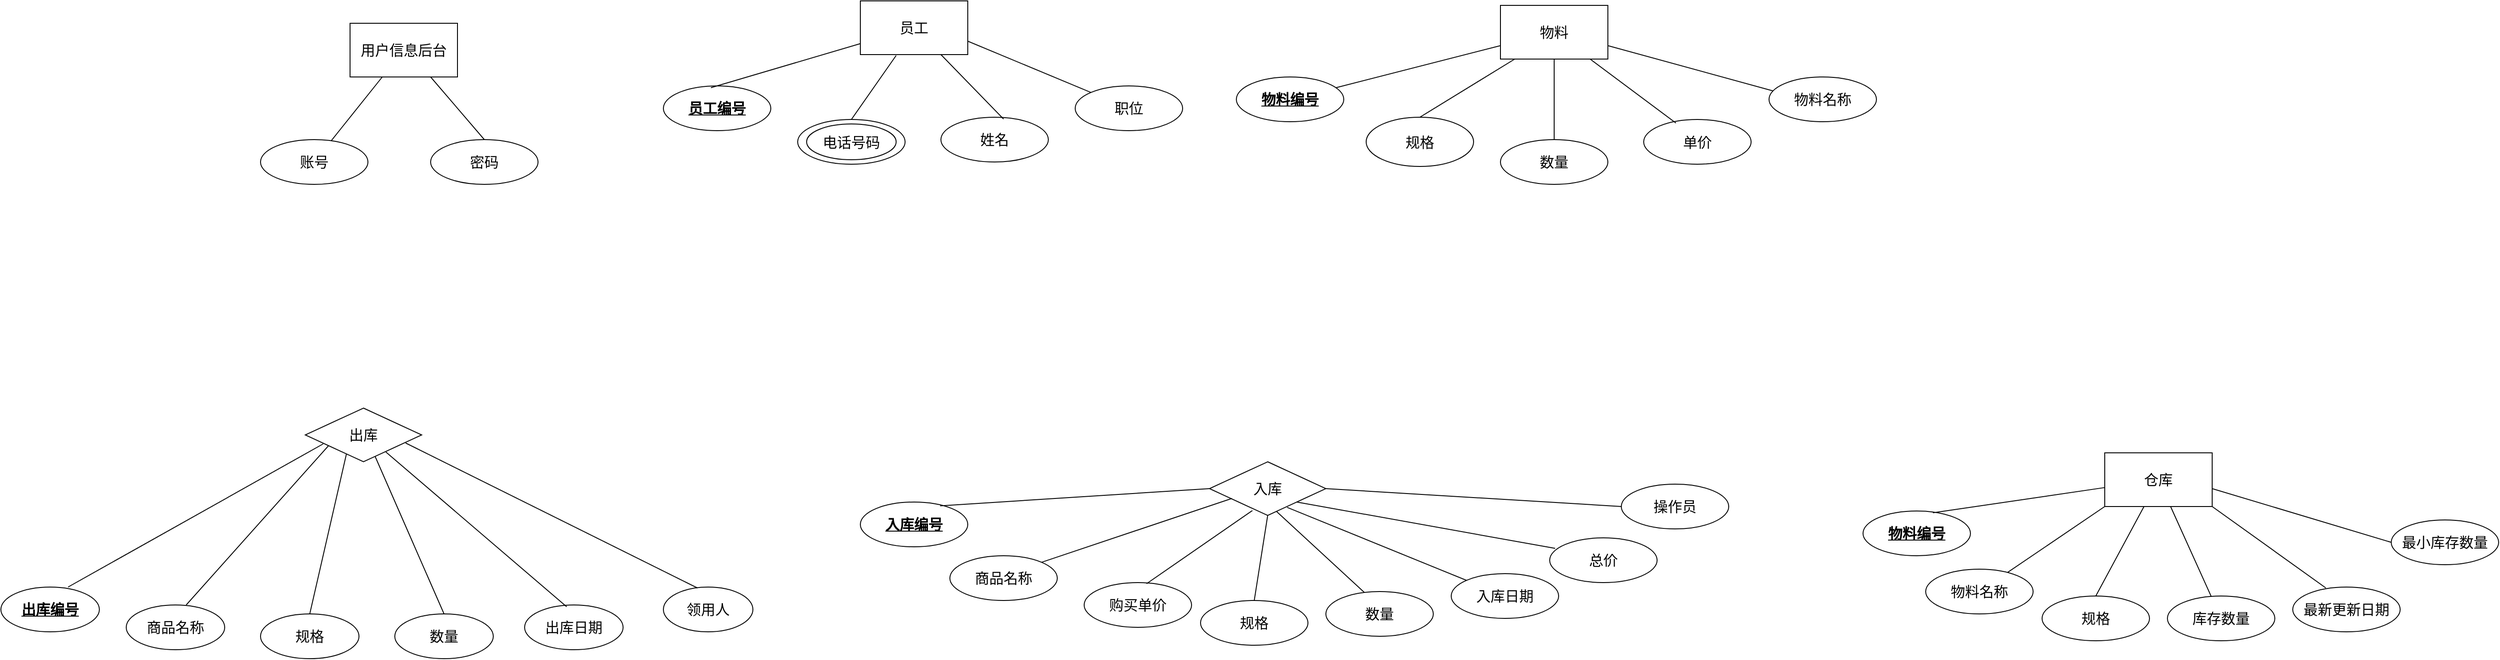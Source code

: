 <mxfile version="14.4.8" type="github">
  <diagram id="3x-6C-0-K-5pdHILHHV8" name="Page-1">
    <mxGraphModel dx="4724" dy="752" grid="1" gridSize="10" guides="1" tooltips="1" connect="1" arrows="1" fold="1" page="1" pageScale="1" pageWidth="3300" pageHeight="4681" math="0" shadow="0">
      <root>
        <mxCell id="0" />
        <mxCell id="1" parent="0" />
        <mxCell id="z2U0kG40jGPZimGbsGk0-105" value="物料" style="rounded=0;whiteSpace=wrap;html=1;fontSize=16;fontStyle=0" vertex="1" parent="1">
          <mxGeometry x="1415" y="200" width="120" height="60" as="geometry" />
        </mxCell>
        <mxCell id="z2U0kG40jGPZimGbsGk0-106" value="" style="endArrow=none;html=1;exitX=0;exitY=0.75;exitDx=0;exitDy=0;fontSize=16;fontStyle=0;" edge="1" source="z2U0kG40jGPZimGbsGk0-105" target="z2U0kG40jGPZimGbsGk0-107" parent="1">
          <mxGeometry width="50" height="50" relative="1" as="geometry">
            <mxPoint x="1425" y="180" as="sourcePoint" />
            <mxPoint x="1605" y="190" as="targetPoint" />
          </mxGeometry>
        </mxCell>
        <mxCell id="z2U0kG40jGPZimGbsGk0-107" value="物料编号" style="ellipse;whiteSpace=wrap;html=1;fontStyle=5;fontSize=16;" vertex="1" parent="1">
          <mxGeometry x="1120" y="280" width="120" height="50" as="geometry" />
        </mxCell>
        <mxCell id="z2U0kG40jGPZimGbsGk0-108" value="" style="endArrow=none;html=1;exitX=1;exitY=0.75;exitDx=0;exitDy=0;fontSize=16;fontStyle=0;entryX=0.05;entryY=0.32;entryDx=0;entryDy=0;entryPerimeter=0;" edge="1" source="z2U0kG40jGPZimGbsGk0-105" target="z2U0kG40jGPZimGbsGk0-109" parent="1">
          <mxGeometry width="50" height="50" relative="1" as="geometry">
            <mxPoint x="1565" y="320" as="sourcePoint" />
            <mxPoint x="1710" y="300" as="targetPoint" />
          </mxGeometry>
        </mxCell>
        <mxCell id="z2U0kG40jGPZimGbsGk0-109" value="物料名称" style="ellipse;whiteSpace=wrap;html=1;fontSize=16;fontStyle=0" vertex="1" parent="1">
          <mxGeometry x="1715" y="280" width="120" height="50" as="geometry" />
        </mxCell>
        <mxCell id="z2U0kG40jGPZimGbsGk0-110" value="单价" style="ellipse;whiteSpace=wrap;html=1;fontSize=16;fontStyle=0" vertex="1" parent="1">
          <mxGeometry x="1575" y="327.5" width="120" height="50" as="geometry" />
        </mxCell>
        <mxCell id="z2U0kG40jGPZimGbsGk0-111" value="" style="endArrow=none;html=1;entryX=0.3;entryY=0.08;entryDx=0;entryDy=0;fontSize=16;fontStyle=0;entryPerimeter=0;" edge="1" source="z2U0kG40jGPZimGbsGk0-105" target="z2U0kG40jGPZimGbsGk0-110" parent="1">
          <mxGeometry width="50" height="50" relative="1" as="geometry">
            <mxPoint x="1525" y="350" as="sourcePoint" />
            <mxPoint x="1585" y="340" as="targetPoint" />
          </mxGeometry>
        </mxCell>
        <mxCell id="z2U0kG40jGPZimGbsGk0-112" value="规格" style="ellipse;whiteSpace=wrap;html=1;fontSize=16;fontStyle=0" vertex="1" parent="1">
          <mxGeometry x="1265" y="325" width="120" height="55" as="geometry" />
        </mxCell>
        <mxCell id="z2U0kG40jGPZimGbsGk0-113" value="" style="endArrow=none;html=1;exitX=0.133;exitY=1;exitDx=0;exitDy=0;entryX=0.5;entryY=0;entryDx=0;entryDy=0;fontSize=16;fontStyle=0;exitPerimeter=0;" edge="1" source="z2U0kG40jGPZimGbsGk0-105" target="z2U0kG40jGPZimGbsGk0-112" parent="1">
          <mxGeometry width="50" height="50" relative="1" as="geometry">
            <mxPoint x="1445" y="420" as="sourcePoint" />
            <mxPoint x="1585" y="410" as="targetPoint" />
          </mxGeometry>
        </mxCell>
        <mxCell id="z2U0kG40jGPZimGbsGk0-114" value="数量" style="ellipse;whiteSpace=wrap;html=1;fontSize=16;fontStyle=0" vertex="1" parent="1">
          <mxGeometry x="1415" y="350" width="120" height="50" as="geometry" />
        </mxCell>
        <mxCell id="z2U0kG40jGPZimGbsGk0-115" value="" style="endArrow=none;html=1;exitX=0.5;exitY=1;exitDx=0;exitDy=0;fontSize=16;fontStyle=0;entryX=0.5;entryY=0;entryDx=0;entryDy=0;" edge="1" source="z2U0kG40jGPZimGbsGk0-105" parent="1" target="z2U0kG40jGPZimGbsGk0-114">
          <mxGeometry width="50" height="50" relative="1" as="geometry">
            <mxPoint x="1515" y="190" as="sourcePoint" />
            <mxPoint x="1365" y="150" as="targetPoint" />
          </mxGeometry>
        </mxCell>
        <mxCell id="z2U0kG40jGPZimGbsGk0-116" value="员工" style="rounded=0;whiteSpace=wrap;html=1;fontSize=16;fontStyle=0" vertex="1" parent="1">
          <mxGeometry x="700" y="195" width="120" height="60" as="geometry" />
        </mxCell>
        <mxCell id="z2U0kG40jGPZimGbsGk0-119" value="" style="ellipse;whiteSpace=wrap;html=1;fontSize=16;fontStyle=0" vertex="1" parent="1">
          <mxGeometry x="630" y="327.5" width="120" height="50" as="geometry" />
        </mxCell>
        <mxCell id="z2U0kG40jGPZimGbsGk0-120" value="姓名" style="ellipse;whiteSpace=wrap;html=1;fontSize=16;fontStyle=0" vertex="1" parent="1">
          <mxGeometry x="790" y="325" width="120" height="50" as="geometry" />
        </mxCell>
        <mxCell id="z2U0kG40jGPZimGbsGk0-121" value="职位" style="ellipse;whiteSpace=wrap;html=1;fontSize=16;fontStyle=0" vertex="1" parent="1">
          <mxGeometry x="940" y="290" width="120" height="50" as="geometry" />
        </mxCell>
        <mxCell id="z2U0kG40jGPZimGbsGk0-122" value="&lt;u style=&quot;font-size: 16px;&quot;&gt;员工编号&lt;/u&gt;" style="ellipse;whiteSpace=wrap;html=1;fontSize=16;fontStyle=1" vertex="1" parent="1">
          <mxGeometry x="480" y="290" width="120" height="50" as="geometry" />
        </mxCell>
        <mxCell id="z2U0kG40jGPZimGbsGk0-123" value="电话号码" style="ellipse;whiteSpace=wrap;html=1;fontSize=16;fontStyle=0" vertex="1" parent="1">
          <mxGeometry x="640" y="332.5" width="100" height="40" as="geometry" />
        </mxCell>
        <mxCell id="z2U0kG40jGPZimGbsGk0-124" value="" style="endArrow=none;html=1;entryX=0.442;entryY=0.04;entryDx=0;entryDy=0;fontSize=16;fontStyle=0;entryPerimeter=0;" edge="1" source="z2U0kG40jGPZimGbsGk0-116" target="z2U0kG40jGPZimGbsGk0-122" parent="1">
          <mxGeometry width="50" height="50" relative="1" as="geometry">
            <mxPoint x="700" y="205" as="sourcePoint" />
            <mxPoint x="750" y="155" as="targetPoint" />
          </mxGeometry>
        </mxCell>
        <mxCell id="z2U0kG40jGPZimGbsGk0-125" value="" style="endArrow=none;html=1;entryX=0.5;entryY=0;entryDx=0;entryDy=0;fontSize=16;fontStyle=0;" edge="1" target="z2U0kG40jGPZimGbsGk0-119" parent="1">
          <mxGeometry width="50" height="50" relative="1" as="geometry">
            <mxPoint x="740" y="256" as="sourcePoint" />
            <mxPoint x="760" y="335" as="targetPoint" />
          </mxGeometry>
        </mxCell>
        <mxCell id="z2U0kG40jGPZimGbsGk0-126" value="" style="endArrow=none;html=1;entryX=0.583;entryY=0.04;entryDx=0;entryDy=0;exitX=0.75;exitY=1;exitDx=0;exitDy=0;fontSize=16;fontStyle=0;entryPerimeter=0;" edge="1" source="z2U0kG40jGPZimGbsGk0-116" target="z2U0kG40jGPZimGbsGk0-120" parent="1">
          <mxGeometry width="50" height="50" relative="1" as="geometry">
            <mxPoint x="620" y="425" as="sourcePoint" />
            <mxPoint x="670" y="375" as="targetPoint" />
          </mxGeometry>
        </mxCell>
        <mxCell id="z2U0kG40jGPZimGbsGk0-127" value="" style="endArrow=none;html=1;fontSize=16;fontStyle=0;exitX=1;exitY=0.75;exitDx=0;exitDy=0;" edge="1" parent="1" source="z2U0kG40jGPZimGbsGk0-116" target="z2U0kG40jGPZimGbsGk0-121">
          <mxGeometry width="50" height="50" relative="1" as="geometry">
            <mxPoint x="820" y="195" as="sourcePoint" />
            <mxPoint x="870" y="145" as="targetPoint" />
          </mxGeometry>
        </mxCell>
        <mxCell id="z2U0kG40jGPZimGbsGk0-129" value="仓库" style="rounded=0;whiteSpace=wrap;html=1;fontSize=16;fontStyle=0" vertex="1" parent="1">
          <mxGeometry x="2090" y="700" width="120" height="60" as="geometry" />
        </mxCell>
        <mxCell id="z2U0kG40jGPZimGbsGk0-130" value="入库" style="rhombus;whiteSpace=wrap;html=1;fontSize=16;fontStyle=0" vertex="1" parent="1">
          <mxGeometry x="1090" y="710" width="130" height="60" as="geometry" />
        </mxCell>
        <mxCell id="z2U0kG40jGPZimGbsGk0-131" value="出库" style="rhombus;whiteSpace=wrap;html=1;fontSize=16;fontStyle=0" vertex="1" parent="1">
          <mxGeometry x="80" y="650" width="130" height="60" as="geometry" />
        </mxCell>
        <mxCell id="z2U0kG40jGPZimGbsGk0-132" value="物料编号" style="ellipse;whiteSpace=wrap;html=1;fontStyle=5;fontSize=16;" vertex="1" parent="1">
          <mxGeometry x="1820" y="765" width="120" height="50" as="geometry" />
        </mxCell>
        <mxCell id="z2U0kG40jGPZimGbsGk0-133" value="库存数量" style="ellipse;whiteSpace=wrap;html=1;fontSize=16;fontStyle=0" vertex="1" parent="1">
          <mxGeometry x="2160" y="860" width="120" height="50" as="geometry" />
        </mxCell>
        <mxCell id="z2U0kG40jGPZimGbsGk0-134" value="规格" style="ellipse;whiteSpace=wrap;html=1;fontSize=16;fontStyle=0" vertex="1" parent="1">
          <mxGeometry x="2020" y="860" width="120" height="50" as="geometry" />
        </mxCell>
        <mxCell id="z2U0kG40jGPZimGbsGk0-135" value="最新更新日期" style="ellipse;whiteSpace=wrap;html=1;fontSize=16;fontStyle=0" vertex="1" parent="1">
          <mxGeometry x="2300" y="850" width="120" height="50" as="geometry" />
        </mxCell>
        <mxCell id="z2U0kG40jGPZimGbsGk0-136" value="物料名称" style="ellipse;whiteSpace=wrap;html=1;fontSize=16;fontStyle=0" vertex="1" parent="1">
          <mxGeometry x="1890" y="830" width="120" height="50" as="geometry" />
        </mxCell>
        <mxCell id="z2U0kG40jGPZimGbsGk0-137" value="最小库存数量" style="ellipse;whiteSpace=wrap;html=1;fontSize=16;fontStyle=0" vertex="1" parent="1">
          <mxGeometry x="2410" y="775" width="120" height="50" as="geometry" />
        </mxCell>
        <mxCell id="z2U0kG40jGPZimGbsGk0-138" value="" style="endArrow=none;html=1;exitX=0;exitY=1;exitDx=0;exitDy=0;fontSize=16;fontStyle=0" edge="1" source="z2U0kG40jGPZimGbsGk0-129" target="z2U0kG40jGPZimGbsGk0-136" parent="1">
          <mxGeometry width="50" height="50" relative="1" as="geometry">
            <mxPoint x="2130" y="690" as="sourcePoint" />
            <mxPoint x="2180" y="640" as="targetPoint" />
          </mxGeometry>
        </mxCell>
        <mxCell id="z2U0kG40jGPZimGbsGk0-139" value="" style="endArrow=none;html=1;entryX=0.65;entryY=0.04;entryDx=0;entryDy=0;entryPerimeter=0;fontSize=16;fontStyle=0" edge="1" source="z2U0kG40jGPZimGbsGk0-129" target="z2U0kG40jGPZimGbsGk0-132" parent="1">
          <mxGeometry width="50" height="50" relative="1" as="geometry">
            <mxPoint x="2220" y="720" as="sourcePoint" />
            <mxPoint x="2263" y="650" as="targetPoint" />
          </mxGeometry>
        </mxCell>
        <mxCell id="z2U0kG40jGPZimGbsGk0-140" value="" style="endArrow=none;html=1;fontSize=16;fontStyle=0;" edge="1" source="z2U0kG40jGPZimGbsGk0-129" target="z2U0kG40jGPZimGbsGk0-133" parent="1">
          <mxGeometry width="50" height="50" relative="1" as="geometry">
            <mxPoint x="2250" y="770" as="sourcePoint" />
            <mxPoint x="2300" y="720" as="targetPoint" />
          </mxGeometry>
        </mxCell>
        <mxCell id="z2U0kG40jGPZimGbsGk0-141" value="" style="endArrow=none;html=1;entryX=0;entryY=0.5;entryDx=0;entryDy=0;fontSize=16;fontStyle=0" edge="1" target="z2U0kG40jGPZimGbsGk0-137" parent="1">
          <mxGeometry width="50" height="50" relative="1" as="geometry">
            <mxPoint x="2210" y="740" as="sourcePoint" />
            <mxPoint x="2330" y="750" as="targetPoint" />
          </mxGeometry>
        </mxCell>
        <mxCell id="z2U0kG40jGPZimGbsGk0-142" value="" style="endArrow=none;html=1;entryX=0.5;entryY=0;entryDx=0;entryDy=0;fontSize=16;fontStyle=0" edge="1" source="z2U0kG40jGPZimGbsGk0-129" target="z2U0kG40jGPZimGbsGk0-134" parent="1">
          <mxGeometry width="50" height="50" relative="1" as="geometry">
            <mxPoint x="2180" y="860" as="sourcePoint" />
            <mxPoint x="2230" y="810" as="targetPoint" />
          </mxGeometry>
        </mxCell>
        <mxCell id="z2U0kG40jGPZimGbsGk0-143" value="" style="endArrow=none;html=1;entryX=0.308;entryY=0.02;entryDx=0;entryDy=0;entryPerimeter=0;exitX=1;exitY=1;exitDx=0;exitDy=0;fontSize=16;fontStyle=0" edge="1" source="z2U0kG40jGPZimGbsGk0-129" target="z2U0kG40jGPZimGbsGk0-135" parent="1">
          <mxGeometry width="50" height="50" relative="1" as="geometry">
            <mxPoint x="2170" y="890" as="sourcePoint" />
            <mxPoint x="2220" y="840" as="targetPoint" />
          </mxGeometry>
        </mxCell>
        <mxCell id="z2U0kG40jGPZimGbsGk0-146" value="商品名称" style="ellipse;whiteSpace=wrap;html=1;fontSize=16;fontStyle=0" vertex="1" parent="1">
          <mxGeometry x="800" y="815" width="120" height="50" as="geometry" />
        </mxCell>
        <mxCell id="z2U0kG40jGPZimGbsGk0-147" value="规格" style="ellipse;whiteSpace=wrap;html=1;fontSize=16;fontStyle=0" vertex="1" parent="1">
          <mxGeometry x="1080" y="865" width="120" height="50" as="geometry" />
        </mxCell>
        <mxCell id="z2U0kG40jGPZimGbsGk0-148" value="总价" style="ellipse;whiteSpace=wrap;html=1;fontSize=16;fontStyle=0" vertex="1" parent="1">
          <mxGeometry x="1470" y="795" width="120" height="50" as="geometry" />
        </mxCell>
        <mxCell id="z2U0kG40jGPZimGbsGk0-149" value="数量" style="ellipse;whiteSpace=wrap;html=1;fontSize=16;fontStyle=0" vertex="1" parent="1">
          <mxGeometry x="1220" y="855" width="120" height="50" as="geometry" />
        </mxCell>
        <mxCell id="z2U0kG40jGPZimGbsGk0-150" value="操作员" style="ellipse;whiteSpace=wrap;html=1;fontSize=16;fontStyle=0" vertex="1" parent="1">
          <mxGeometry x="1550" y="735" width="120" height="50" as="geometry" />
        </mxCell>
        <mxCell id="z2U0kG40jGPZimGbsGk0-151" value="入库编号" style="ellipse;whiteSpace=wrap;html=1;fontStyle=5;fontSize=16;" vertex="1" parent="1">
          <mxGeometry x="700" y="755" width="120" height="50" as="geometry" />
        </mxCell>
        <mxCell id="z2U0kG40jGPZimGbsGk0-152" value="购买单价" style="ellipse;whiteSpace=wrap;html=1;fontSize=16;fontStyle=0" vertex="1" parent="1">
          <mxGeometry x="950" y="845" width="120" height="50" as="geometry" />
        </mxCell>
        <mxCell id="z2U0kG40jGPZimGbsGk0-153" value="入库日期" style="ellipse;whiteSpace=wrap;html=1;fontSize=16;fontStyle=0" vertex="1" parent="1">
          <mxGeometry x="1360" y="835" width="120" height="50" as="geometry" />
        </mxCell>
        <mxCell id="z2U0kG40jGPZimGbsGk0-154" value="" style="endArrow=none;html=1;entryX=0.192;entryY=0.683;entryDx=0;entryDy=0;exitX=1;exitY=0;exitDx=0;exitDy=0;fontSize=16;fontStyle=0;entryPerimeter=0;" edge="1" source="z2U0kG40jGPZimGbsGk0-146" target="z2U0kG40jGPZimGbsGk0-130" parent="1">
          <mxGeometry width="50" height="50" relative="1" as="geometry">
            <mxPoint x="940" y="765" as="sourcePoint" />
            <mxPoint x="990" y="715" as="targetPoint" />
          </mxGeometry>
        </mxCell>
        <mxCell id="z2U0kG40jGPZimGbsGk0-155" value="" style="endArrow=none;html=1;entryX=0;entryY=0.5;entryDx=0;entryDy=0;exitX=0.743;exitY=0.084;exitDx=0;exitDy=0;exitPerimeter=0;fontSize=16;fontStyle=0" edge="1" source="z2U0kG40jGPZimGbsGk0-151" target="z2U0kG40jGPZimGbsGk0-130" parent="1">
          <mxGeometry width="50" height="50" relative="1" as="geometry">
            <mxPoint x="1090" y="845" as="sourcePoint" />
            <mxPoint x="1140" y="795" as="targetPoint" />
          </mxGeometry>
        </mxCell>
        <mxCell id="z2U0kG40jGPZimGbsGk0-156" value="" style="endArrow=none;html=1;entryX=0.369;entryY=0.908;entryDx=0;entryDy=0;entryPerimeter=0;exitX=0.581;exitY=0.025;exitDx=0;exitDy=0;exitPerimeter=0;fontSize=16;fontStyle=0" edge="1" source="z2U0kG40jGPZimGbsGk0-152" target="z2U0kG40jGPZimGbsGk0-130" parent="1">
          <mxGeometry width="50" height="50" relative="1" as="geometry">
            <mxPoint x="1090" y="865" as="sourcePoint" />
            <mxPoint x="1140" y="815" as="targetPoint" />
          </mxGeometry>
        </mxCell>
        <mxCell id="z2U0kG40jGPZimGbsGk0-157" value="" style="endArrow=none;html=1;entryX=0.5;entryY=1;entryDx=0;entryDy=0;exitX=0.5;exitY=0;exitDx=0;exitDy=0;fontSize=16;fontStyle=0" edge="1" source="z2U0kG40jGPZimGbsGk0-147" target="z2U0kG40jGPZimGbsGk0-130" parent="1">
          <mxGeometry width="50" height="50" relative="1" as="geometry">
            <mxPoint x="1120" y="855" as="sourcePoint" />
            <mxPoint x="1170" y="805" as="targetPoint" />
          </mxGeometry>
        </mxCell>
        <mxCell id="z2U0kG40jGPZimGbsGk0-158" value="" style="endArrow=none;html=1;entryX=0.577;entryY=0.927;entryDx=0;entryDy=0;exitX=0.358;exitY=0.02;exitDx=0;exitDy=0;exitPerimeter=0;entryPerimeter=0;fontSize=16;fontStyle=0" edge="1" source="z2U0kG40jGPZimGbsGk0-149" target="z2U0kG40jGPZimGbsGk0-130" parent="1">
          <mxGeometry width="50" height="50" relative="1" as="geometry">
            <mxPoint x="1240" y="835" as="sourcePoint" />
            <mxPoint x="1290" y="785" as="targetPoint" />
          </mxGeometry>
        </mxCell>
        <mxCell id="z2U0kG40jGPZimGbsGk0-159" value="" style="endArrow=none;html=1;entryX=0.667;entryY=0.849;entryDx=0;entryDy=0;entryPerimeter=0;fontSize=16;fontStyle=0" edge="1" source="z2U0kG40jGPZimGbsGk0-153" target="z2U0kG40jGPZimGbsGk0-130" parent="1">
          <mxGeometry width="50" height="50" relative="1" as="geometry">
            <mxPoint x="1300" y="845" as="sourcePoint" />
            <mxPoint x="1350" y="795" as="targetPoint" />
          </mxGeometry>
        </mxCell>
        <mxCell id="z2U0kG40jGPZimGbsGk0-160" value="" style="endArrow=none;html=1;entryX=1;entryY=1;entryDx=0;entryDy=0;exitX=0.051;exitY=0.236;exitDx=0;exitDy=0;exitPerimeter=0;fontSize=16;fontStyle=0" edge="1" source="z2U0kG40jGPZimGbsGk0-148" target="z2U0kG40jGPZimGbsGk0-130" parent="1">
          <mxGeometry width="50" height="50" relative="1" as="geometry">
            <mxPoint x="1360" y="805" as="sourcePoint" />
            <mxPoint x="1410" y="755" as="targetPoint" />
          </mxGeometry>
        </mxCell>
        <mxCell id="z2U0kG40jGPZimGbsGk0-161" value="" style="endArrow=none;html=1;entryX=0;entryY=0.5;entryDx=0;entryDy=0;exitX=1;exitY=0.5;exitDx=0;exitDy=0;fontSize=16;fontStyle=0" edge="1" source="z2U0kG40jGPZimGbsGk0-130" target="z2U0kG40jGPZimGbsGk0-150" parent="1">
          <mxGeometry width="50" height="50" relative="1" as="geometry">
            <mxPoint x="1380" y="785" as="sourcePoint" />
            <mxPoint x="1430" y="735" as="targetPoint" />
          </mxGeometry>
        </mxCell>
        <mxCell id="z2U0kG40jGPZimGbsGk0-167" value="商品名称" style="ellipse;whiteSpace=wrap;html=1;fontSize=16;fontStyle=0" vertex="1" parent="1">
          <mxGeometry x="-120" y="870" width="110" height="50" as="geometry" />
        </mxCell>
        <mxCell id="z2U0kG40jGPZimGbsGk0-168" value="规格" style="ellipse;whiteSpace=wrap;html=1;fontSize=16;fontStyle=0" vertex="1" parent="1">
          <mxGeometry x="30" y="880" width="110" height="50" as="geometry" />
        </mxCell>
        <mxCell id="z2U0kG40jGPZimGbsGk0-169" value="数量" style="ellipse;whiteSpace=wrap;html=1;fontSize=16;fontStyle=0" vertex="1" parent="1">
          <mxGeometry x="180" y="880" width="110" height="50" as="geometry" />
        </mxCell>
        <mxCell id="z2U0kG40jGPZimGbsGk0-170" value="领用人" style="ellipse;whiteSpace=wrap;html=1;fontSize=16;fontStyle=0" vertex="1" parent="1">
          <mxGeometry x="480" y="850" width="100" height="50" as="geometry" />
        </mxCell>
        <mxCell id="z2U0kG40jGPZimGbsGk0-171" value="出库编号" style="ellipse;whiteSpace=wrap;html=1;fontStyle=5;fontSize=16;" vertex="1" parent="1">
          <mxGeometry x="-260" y="850" width="110" height="50" as="geometry" />
        </mxCell>
        <mxCell id="z2U0kG40jGPZimGbsGk0-172" value="出库日期" style="ellipse;whiteSpace=wrap;html=1;fontSize=16;fontStyle=0" vertex="1" parent="1">
          <mxGeometry x="325" y="870" width="110" height="50" as="geometry" />
        </mxCell>
        <mxCell id="z2U0kG40jGPZimGbsGk0-173" value="" style="endArrow=none;html=1;fontSize=16;fontStyle=0;exitX=0.682;exitY=0;exitDx=0;exitDy=0;exitPerimeter=0;" edge="1" parent="1" source="z2U0kG40jGPZimGbsGk0-171">
          <mxGeometry width="50" height="50" relative="1" as="geometry">
            <mxPoint x="-144" y="850" as="sourcePoint" />
            <mxPoint x="100" y="690" as="targetPoint" />
          </mxGeometry>
        </mxCell>
        <mxCell id="z2U0kG40jGPZimGbsGk0-174" value="" style="endArrow=none;html=1;entryX=0.2;entryY=0.7;entryDx=0;entryDy=0;entryPerimeter=0;fontSize=16;fontStyle=0;exitX=0.609;exitY=0;exitDx=0;exitDy=0;exitPerimeter=0;" edge="1" target="z2U0kG40jGPZimGbsGk0-131" parent="1" source="z2U0kG40jGPZimGbsGk0-167">
          <mxGeometry width="50" height="50" relative="1" as="geometry">
            <mxPoint x="-39" y="878" as="sourcePoint" />
            <mxPoint x="70" y="790" as="targetPoint" />
          </mxGeometry>
        </mxCell>
        <mxCell id="z2U0kG40jGPZimGbsGk0-175" value="" style="endArrow=none;html=1;entryX=0.354;entryY=0.85;entryDx=0;entryDy=0;entryPerimeter=0;exitX=0.5;exitY=0;exitDx=0;exitDy=0;fontSize=16;fontStyle=0" edge="1" source="z2U0kG40jGPZimGbsGk0-168" target="z2U0kG40jGPZimGbsGk0-131" parent="1">
          <mxGeometry width="50" height="50" relative="1" as="geometry">
            <mxPoint x="80" y="850" as="sourcePoint" />
            <mxPoint x="130" y="800" as="targetPoint" />
          </mxGeometry>
        </mxCell>
        <mxCell id="z2U0kG40jGPZimGbsGk0-176" value="" style="endArrow=none;html=1;entryX=0.6;entryY=0.9;entryDx=0;entryDy=0;entryPerimeter=0;exitX=0.5;exitY=0;exitDx=0;exitDy=0;fontSize=16;fontStyle=0" edge="1" source="z2U0kG40jGPZimGbsGk0-169" target="z2U0kG40jGPZimGbsGk0-131" parent="1">
          <mxGeometry width="50" height="50" relative="1" as="geometry">
            <mxPoint x="150" y="810" as="sourcePoint" />
            <mxPoint x="200" y="760" as="targetPoint" />
          </mxGeometry>
        </mxCell>
        <mxCell id="z2U0kG40jGPZimGbsGk0-177" value="" style="endArrow=none;html=1;entryX=0.692;entryY=0.817;entryDx=0;entryDy=0;entryPerimeter=0;exitX=0.427;exitY=0.04;exitDx=0;exitDy=0;exitPerimeter=0;fontSize=16;fontStyle=0" edge="1" source="z2U0kG40jGPZimGbsGk0-172" target="z2U0kG40jGPZimGbsGk0-131" parent="1">
          <mxGeometry width="50" height="50" relative="1" as="geometry">
            <mxPoint x="315" y="868" as="sourcePoint" />
            <mxPoint x="270" y="770" as="targetPoint" />
          </mxGeometry>
        </mxCell>
        <mxCell id="z2U0kG40jGPZimGbsGk0-178" value="" style="endArrow=none;html=1;entryX=0.862;entryY=0.65;entryDx=0;entryDy=0;entryPerimeter=0;exitX=0.38;exitY=0.02;exitDx=0;exitDy=0;exitPerimeter=0;fontSize=16;fontStyle=0" edge="1" source="z2U0kG40jGPZimGbsGk0-170" target="z2U0kG40jGPZimGbsGk0-131" parent="1">
          <mxGeometry width="50" height="50" relative="1" as="geometry">
            <mxPoint x="420" y="838" as="sourcePoint" />
            <mxPoint x="370" y="800" as="targetPoint" />
          </mxGeometry>
        </mxCell>
        <mxCell id="z2U0kG40jGPZimGbsGk0-194" value="账号" style="ellipse;whiteSpace=wrap;html=1;fontSize=16;fontStyle=0" vertex="1" parent="1">
          <mxGeometry x="30" y="350" width="120" height="50" as="geometry" />
        </mxCell>
        <mxCell id="z2U0kG40jGPZimGbsGk0-195" value="密码" style="ellipse;whiteSpace=wrap;html=1;fontSize=16;fontStyle=0" vertex="1" parent="1">
          <mxGeometry x="220" y="350" width="120" height="50" as="geometry" />
        </mxCell>
        <mxCell id="z2U0kG40jGPZimGbsGk0-196" value="用户信息后台" style="rounded=0;whiteSpace=wrap;html=1;fontSize=16;fontStyle=0" vertex="1" parent="1">
          <mxGeometry x="130" y="220" width="120" height="60" as="geometry" />
        </mxCell>
        <mxCell id="z2U0kG40jGPZimGbsGk0-197" value="" style="endArrow=none;html=1;fontSize=16;fontStyle=0" edge="1" source="z2U0kG40jGPZimGbsGk0-196" target="z2U0kG40jGPZimGbsGk0-194" parent="1">
          <mxGeometry width="50" height="50" relative="1" as="geometry">
            <mxPoint x="100" y="230" as="sourcePoint" />
            <mxPoint x="150" y="180" as="targetPoint" />
          </mxGeometry>
        </mxCell>
        <mxCell id="z2U0kG40jGPZimGbsGk0-198" value="" style="endArrow=none;html=1;entryX=0.5;entryY=0;entryDx=0;entryDy=0;fontSize=16;fontStyle=0;exitX=0.75;exitY=1;exitDx=0;exitDy=0;" edge="1" target="z2U0kG40jGPZimGbsGk0-195" parent="1" source="z2U0kG40jGPZimGbsGk0-196">
          <mxGeometry width="50" height="50" relative="1" as="geometry">
            <mxPoint x="200" y="220" as="sourcePoint" />
            <mxPoint x="350" y="190" as="targetPoint" />
          </mxGeometry>
        </mxCell>
      </root>
    </mxGraphModel>
  </diagram>
</mxfile>
